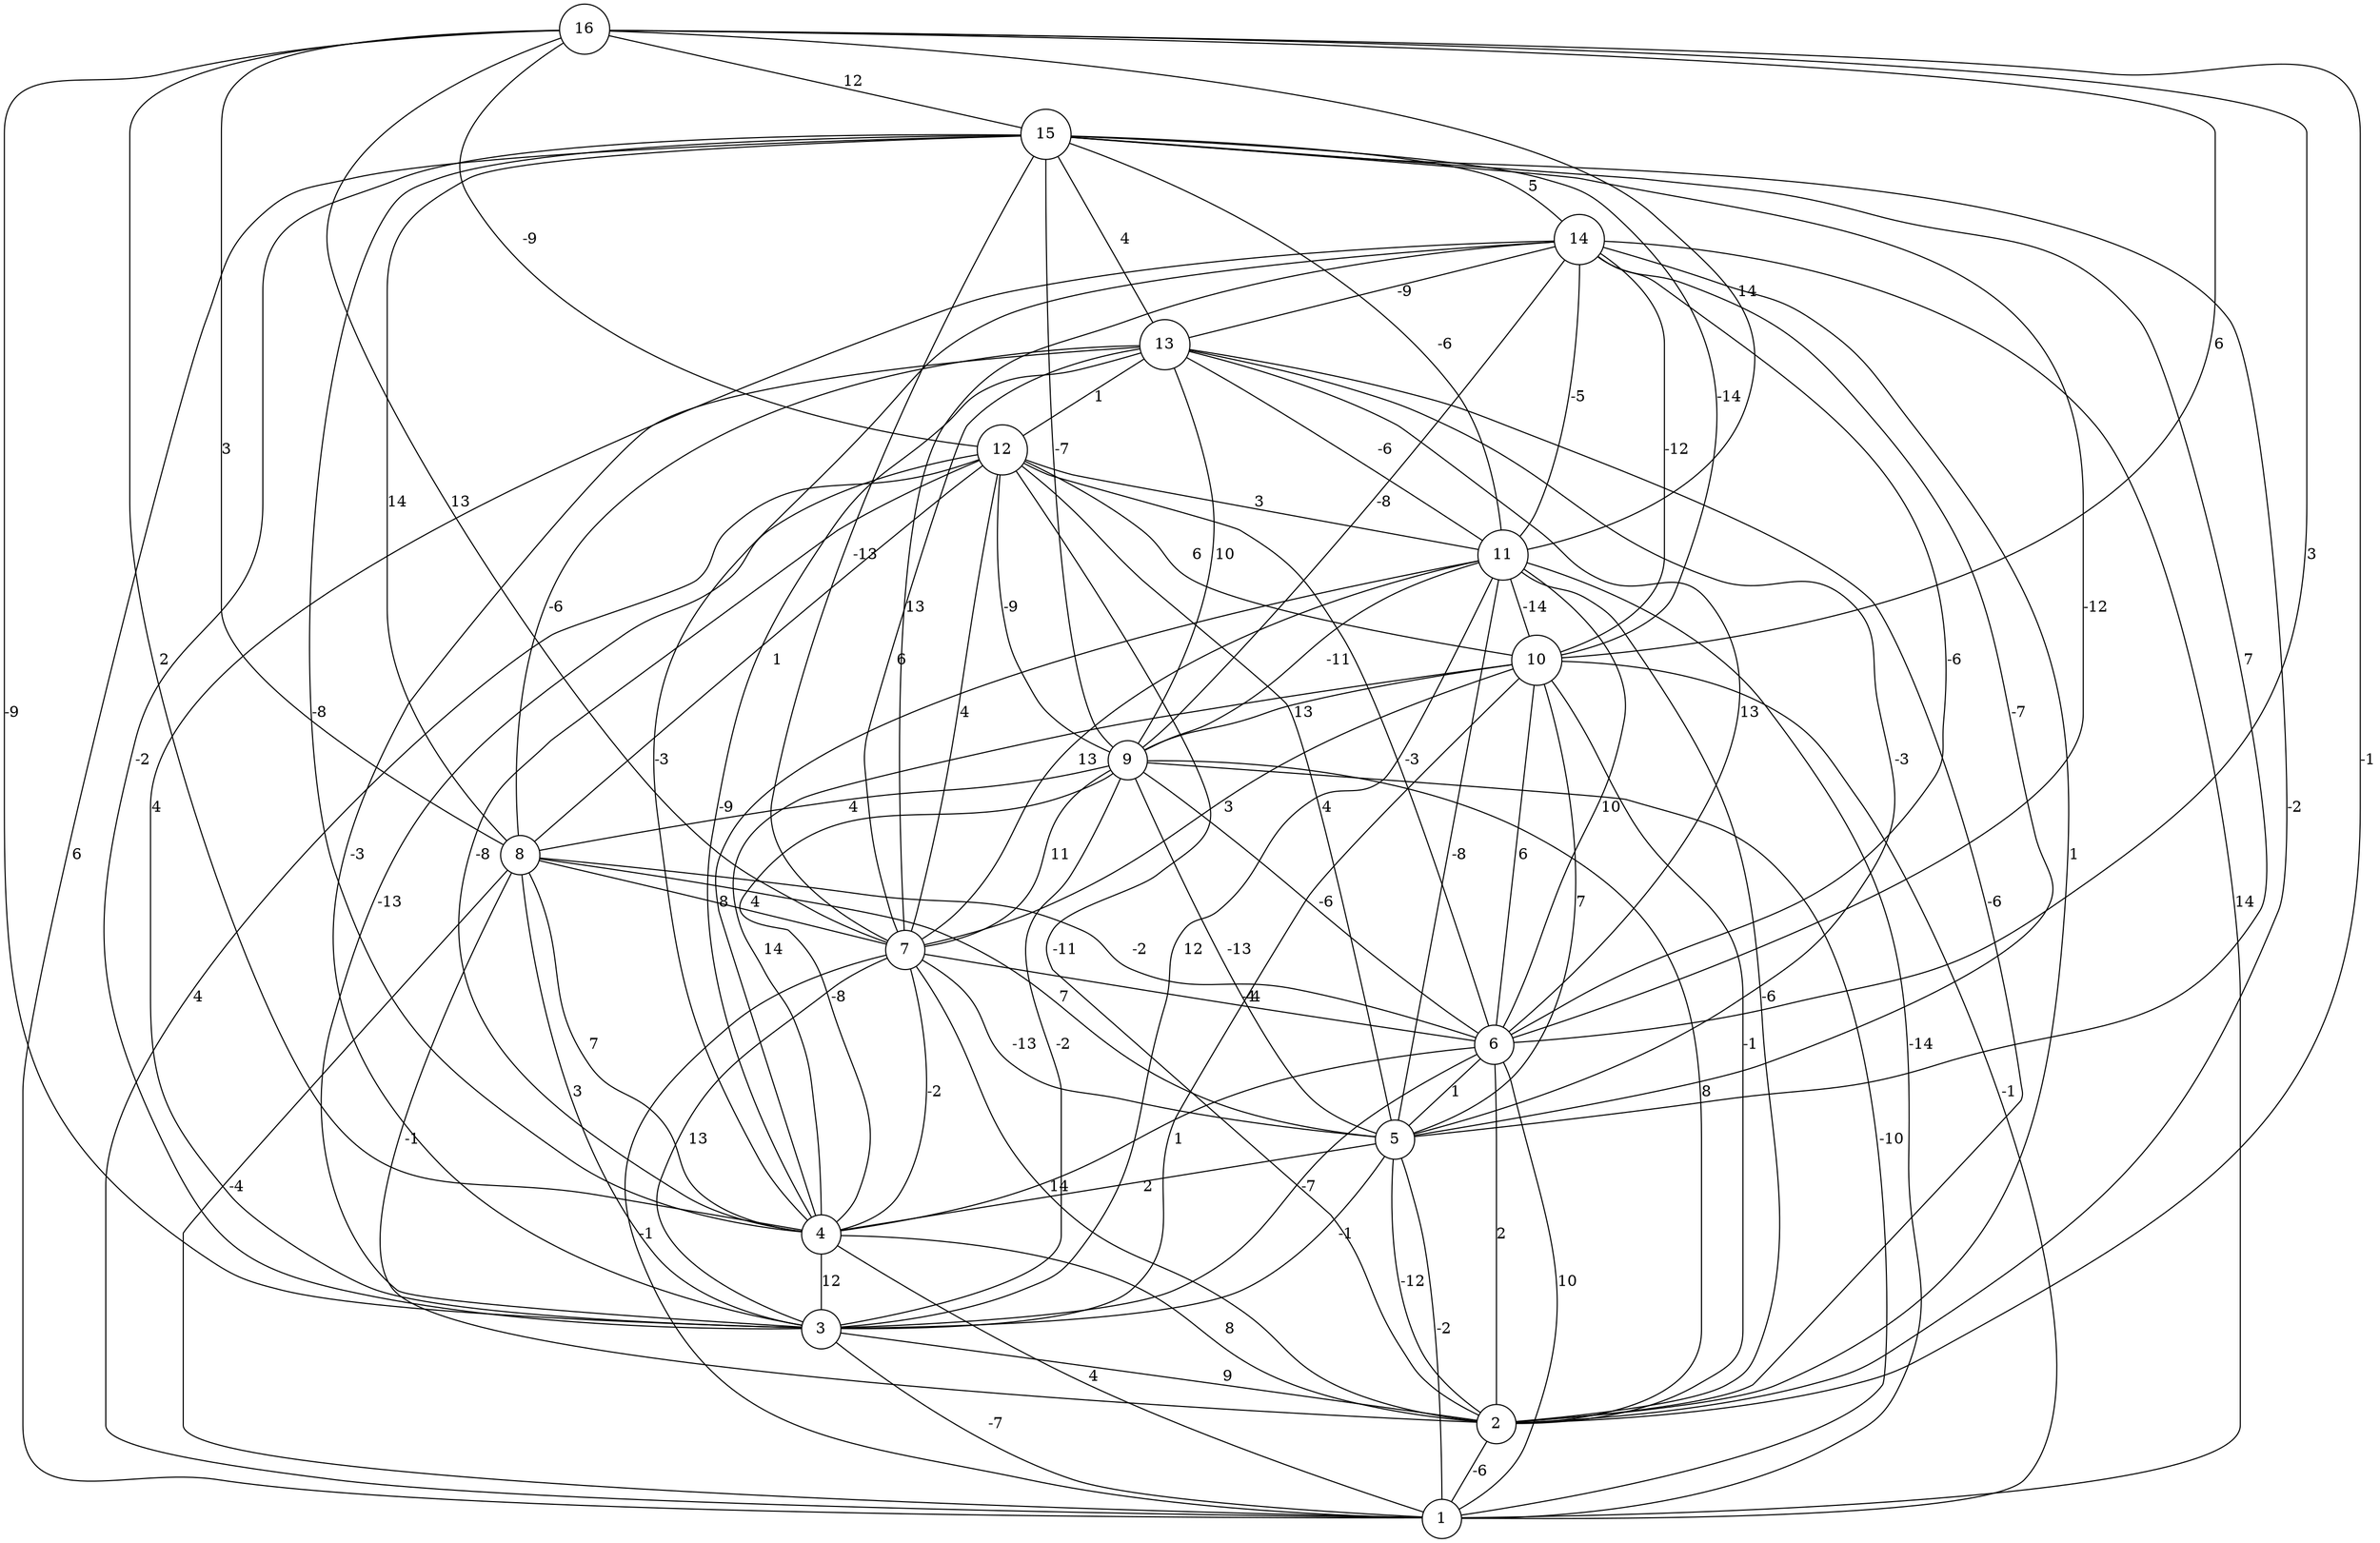 graph { 
	 fontname="Helvetica,Arial,sans-serif" 
	 node [shape = circle]; 
	 16 -- 2 [label = "-1"];
	 16 -- 3 [label = "-9"];
	 16 -- 4 [label = "2"];
	 16 -- 6 [label = "3"];
	 16 -- 7 [label = "13"];
	 16 -- 8 [label = "3"];
	 16 -- 10 [label = "6"];
	 16 -- 11 [label = "14"];
	 16 -- 12 [label = "-9"];
	 16 -- 15 [label = "12"];
	 15 -- 1 [label = "6"];
	 15 -- 2 [label = "-2"];
	 15 -- 3 [label = "-2"];
	 15 -- 4 [label = "-8"];
	 15 -- 5 [label = "7"];
	 15 -- 6 [label = "-12"];
	 15 -- 7 [label = "-13"];
	 15 -- 8 [label = "14"];
	 15 -- 9 [label = "-7"];
	 15 -- 10 [label = "-14"];
	 15 -- 11 [label = "-6"];
	 15 -- 13 [label = "4"];
	 15 -- 14 [label = "5"];
	 14 -- 1 [label = "14"];
	 14 -- 2 [label = "1"];
	 14 -- 3 [label = "4"];
	 14 -- 4 [label = "-3"];
	 14 -- 5 [label = "-7"];
	 14 -- 6 [label = "-6"];
	 14 -- 7 [label = "13"];
	 14 -- 9 [label = "-8"];
	 14 -- 10 [label = "-12"];
	 14 -- 11 [label = "-5"];
	 14 -- 13 [label = "-9"];
	 13 -- 2 [label = "-6"];
	 13 -- 3 [label = "-3"];
	 13 -- 4 [label = "-9"];
	 13 -- 5 [label = "-3"];
	 13 -- 6 [label = "13"];
	 13 -- 7 [label = "6"];
	 13 -- 8 [label = "-6"];
	 13 -- 9 [label = "10"];
	 13 -- 11 [label = "-6"];
	 13 -- 12 [label = "1"];
	 12 -- 1 [label = "4"];
	 12 -- 2 [label = "-11"];
	 12 -- 3 [label = "-13"];
	 12 -- 4 [label = "-8"];
	 12 -- 5 [label = "4"];
	 12 -- 6 [label = "-3"];
	 12 -- 7 [label = "4"];
	 12 -- 8 [label = "1"];
	 12 -- 9 [label = "-9"];
	 12 -- 10 [label = "6"];
	 12 -- 11 [label = "3"];
	 11 -- 1 [label = "-14"];
	 11 -- 2 [label = "-6"];
	 11 -- 3 [label = "12"];
	 11 -- 4 [label = "8"];
	 11 -- 5 [label = "-8"];
	 11 -- 6 [label = "10"];
	 11 -- 7 [label = "13"];
	 11 -- 9 [label = "-11"];
	 11 -- 10 [label = "-14"];
	 10 -- 1 [label = "-1"];
	 10 -- 2 [label = "-1"];
	 10 -- 3 [label = "4"];
	 10 -- 4 [label = "14"];
	 10 -- 5 [label = "7"];
	 10 -- 6 [label = "6"];
	 10 -- 7 [label = "3"];
	 10 -- 9 [label = "13"];
	 9 -- 1 [label = "-10"];
	 9 -- 2 [label = "8"];
	 9 -- 3 [label = "-2"];
	 9 -- 4 [label = "-8"];
	 9 -- 5 [label = "-13"];
	 9 -- 6 [label = "-6"];
	 9 -- 7 [label = "11"];
	 9 -- 8 [label = "4"];
	 8 -- 1 [label = "-4"];
	 8 -- 2 [label = "-1"];
	 8 -- 3 [label = "3"];
	 8 -- 4 [label = "7"];
	 8 -- 5 [label = "7"];
	 8 -- 6 [label = "-2"];
	 8 -- 7 [label = "4"];
	 7 -- 1 [label = "-1"];
	 7 -- 2 [label = "14"];
	 7 -- 3 [label = "13"];
	 7 -- 4 [label = "-2"];
	 7 -- 5 [label = "-13"];
	 7 -- 6 [label = "-4"];
	 6 -- 1 [label = "10"];
	 6 -- 2 [label = "2"];
	 6 -- 3 [label = "-7"];
	 6 -- 4 [label = "1"];
	 6 -- 5 [label = "1"];
	 5 -- 1 [label = "-2"];
	 5 -- 2 [label = "-12"];
	 5 -- 3 [label = "-1"];
	 5 -- 4 [label = "2"];
	 4 -- 1 [label = "4"];
	 4 -- 2 [label = "8"];
	 4 -- 3 [label = "12"];
	 3 -- 1 [label = "-7"];
	 3 -- 2 [label = "9"];
	 2 -- 1 [label = "-6"];
	 1;
	 2;
	 3;
	 4;
	 5;
	 6;
	 7;
	 8;
	 9;
	 10;
	 11;
	 12;
	 13;
	 14;
	 15;
	 16;
}
